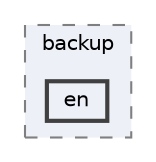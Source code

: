 digraph "resources/lang/vendor/backup/en"
{
 // LATEX_PDF_SIZE
  bgcolor="transparent";
  edge [fontname=Helvetica,fontsize=10,labelfontname=Helvetica,labelfontsize=10];
  node [fontname=Helvetica,fontsize=10,shape=box,height=0.2,width=0.4];
  compound=true
  subgraph clusterdir_57578f4ecb69cb9972077bef8fcc0dec {
    graph [ bgcolor="#edf0f7", pencolor="grey50", label="backup", fontname=Helvetica,fontsize=10 style="filled,dashed", URL="dir_57578f4ecb69cb9972077bef8fcc0dec.html",tooltip=""]
  dir_b0caa3599cadb84e038ec7e010ef0b6f [label="en", fillcolor="#edf0f7", color="grey25", style="filled,bold", URL="dir_b0caa3599cadb84e038ec7e010ef0b6f.html",tooltip=""];
  }
}
